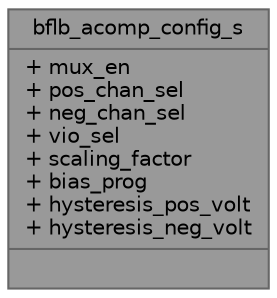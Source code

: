 digraph "bflb_acomp_config_s"
{
 // LATEX_PDF_SIZE
  bgcolor="transparent";
  edge [fontname=Helvetica,fontsize=10,labelfontname=Helvetica,labelfontsize=10];
  node [fontname=Helvetica,fontsize=10,shape=box,height=0.2,width=0.4];
  Node1 [shape=record,label="{bflb_acomp_config_s\n|+ mux_en\l+ pos_chan_sel\l+ neg_chan_sel\l+ vio_sel\l+ scaling_factor\l+ bias_prog\l+ hysteresis_pos_volt\l+ hysteresis_neg_volt\l|}",height=0.2,width=0.4,color="gray40", fillcolor="grey60", style="filled", fontcolor="black",tooltip="ACOMP configuration structure"];
}
